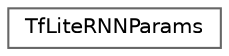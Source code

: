 digraph "Graphical Class Hierarchy"
{
 // LATEX_PDF_SIZE
  bgcolor="transparent";
  edge [fontname=Helvetica,fontsize=10,labelfontname=Helvetica,labelfontsize=10];
  node [fontname=Helvetica,fontsize=10,shape=box,height=0.2,width=0.4];
  rankdir="LR";
  Node0 [id="Node000000",label="TfLiteRNNParams",height=0.2,width=0.4,color="grey40", fillcolor="white", style="filled",URL="$struct_tf_lite_r_n_n_params.html",tooltip=" "];
}
